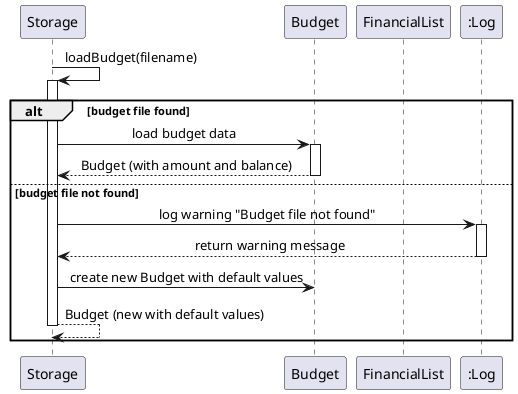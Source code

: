 @startuml
skinparam sequenceMessageAlign center
skinparam responseMessageBelowArrow true

participant "Storage" as storage
participant "Budget" as budget
participant "FinancialList" as financialList
participant ":Log" as logger

storage -> storage : loadBudget(filename)
activate storage

' Check if budget file exists
alt budget file found
    storage -> budget : load budget data
    activate budget
    return Budget (with amount and balance)

else budget file not found
    storage -> logger : log warning "Budget file not found"
    activate logger
    return return warning message
    storage -> budget : create new Budget with default values
    return Budget (new with default values)
end

@enduml